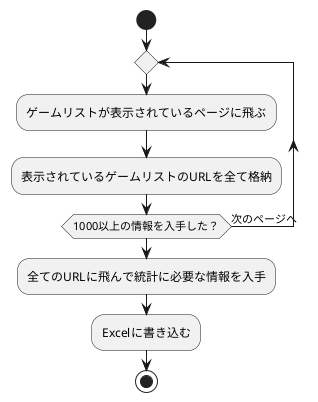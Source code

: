 @startuml

start

repeat
  :ゲームリストが表示されているページに飛ぶ;
  :表示されているゲームリストのURLを全て格納;
repeat while (1000以上の情報を入手した？) is (次のページへ)
  :全てのURLに飛んで統計に必要な情報を入手;
  :Excelに書き込む;

stop

@enduml